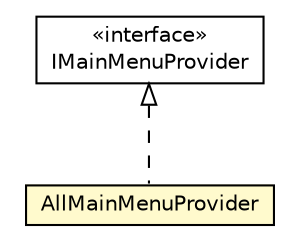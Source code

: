 #!/usr/local/bin/dot
#
# Class diagram 
# Generated by UMLGraph version R5_6-24-gf6e263 (http://www.umlgraph.org/)
#

digraph G {
	edge [fontname="Helvetica",fontsize=10,labelfontname="Helvetica",labelfontsize=10];
	node [fontname="Helvetica",fontsize=10,shape=plaintext];
	nodesep=0.25;
	ranksep=0.5;
	// org.universAAL.ui.dm.interfaces.IMainMenuProvider
	c2167330 [label=<<table title="org.universAAL.ui.dm.interfaces.IMainMenuProvider" border="0" cellborder="1" cellspacing="0" cellpadding="2" port="p" href="../../interfaces/IMainMenuProvider.html">
		<tr><td><table border="0" cellspacing="0" cellpadding="1">
<tr><td align="center" balign="center"> &#171;interface&#187; </td></tr>
<tr><td align="center" balign="center"> IMainMenuProvider </td></tr>
		</table></td></tr>
		</table>>, URL="../../interfaces/IMainMenuProvider.html", fontname="Helvetica", fontcolor="black", fontsize=10.0];
	// org.universAAL.ui.dm.userInteraction.mainMenu.AllMainMenuProvider
	c2167351 [label=<<table title="org.universAAL.ui.dm.userInteraction.mainMenu.AllMainMenuProvider" border="0" cellborder="1" cellspacing="0" cellpadding="2" port="p" bgcolor="lemonChiffon" href="./AllMainMenuProvider.html">
		<tr><td><table border="0" cellspacing="0" cellpadding="1">
<tr><td align="center" balign="center"> AllMainMenuProvider </td></tr>
		</table></td></tr>
		</table>>, URL="./AllMainMenuProvider.html", fontname="Helvetica", fontcolor="black", fontsize=10.0];
	//org.universAAL.ui.dm.userInteraction.mainMenu.AllMainMenuProvider implements org.universAAL.ui.dm.interfaces.IMainMenuProvider
	c2167330:p -> c2167351:p [dir=back,arrowtail=empty,style=dashed];
}

